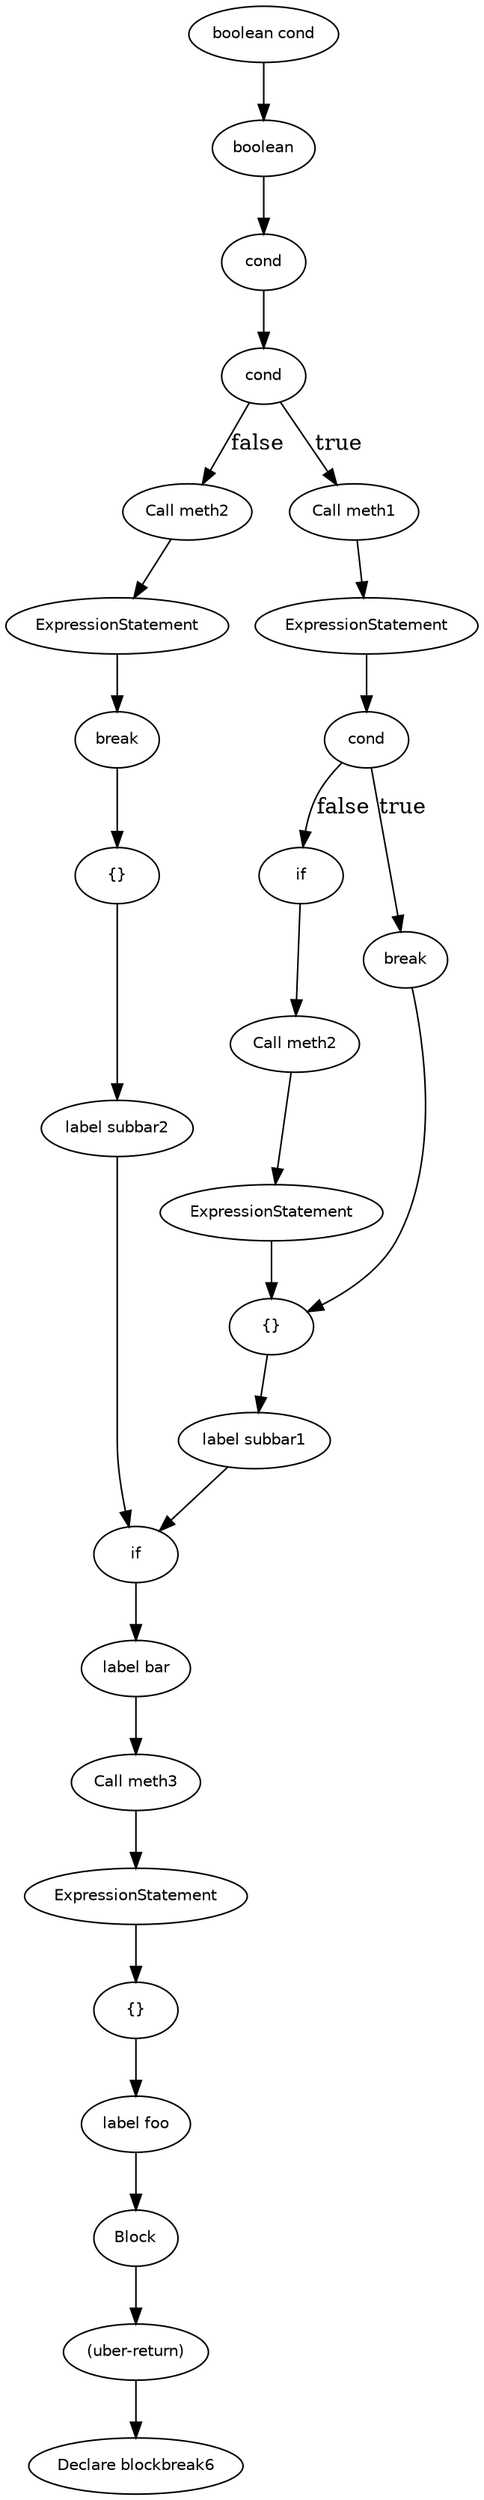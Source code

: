 digraph blockbreak6 {
  37 [
    label = Block,
    fontname = Helvetica,
    fontsize = 10
  ];
  35 [
    label = "Call meth3",
    fontname = Helvetica,
    fontsize = 10
  ];
  34 [
    label = ExpressionStatement,
    fontname = Helvetica,
    fontsize = 10
  ];
  32 [
    label = break,
    fontname = Helvetica,
    fontsize = 10
  ];
  30 [
    label = "Call meth2",
    fontname = Helvetica,
    fontsize = 10
  ];
  19 [
    label = if,
    fontname = Helvetica,
    fontsize = 10
  ];
  17 [
    label = "Call meth1",
    fontname = Helvetica,
    fontsize = 10
  ];
  16 [
    label = ExpressionStatement,
    fontname = Helvetica,
    fontsize = 10
  ];
  15 [
    label = "{}",
    fontname = Helvetica,
    fontsize = 10
  ];
  13 [
    label = "label subbar1",
    fontname = Helvetica,
    fontsize = 10
  ];
  12 [
    label = cond,
    fontname = Helvetica,
    fontsize = 10
  ];
  11 [
    label = if,
    fontname = Helvetica,
    fontsize = 10
  ];
  9 [
    label = "label bar",
    fontname = Helvetica,
    fontsize = 10
  ];
  29 [
    label = ExpressionStatement,
    fontname = Helvetica,
    fontsize = 10
  ];
  8 [
    label = "{}",
    fontname = Helvetica,
    fontsize = 10
  ];
  28 [
    label = "{}",
    fontname = Helvetica,
    fontsize = 10
  ];
  6 [
    label = "label foo",
    fontname = Helvetica,
    fontsize = 10
  ];
  26 [
    label = "label subbar2",
    fontname = Helvetica,
    fontsize = 10
  ];
  5 [
    label = cond,
    fontname = Helvetica,
    fontsize = 10
  ];
  4 [
    label = boolean,
    fontname = Helvetica,
    fontsize = 10
  ];
  24 [
    label = "Call meth2",
    fontname = Helvetica,
    fontsize = 10
  ];
  3 [
    label = "boolean cond",
    fontname = Helvetica,
    fontsize = 10
  ];
  23 [
    label = ExpressionStatement,
    fontname = Helvetica,
    fontsize = 10
  ];
  2 [
    label = "(uber-return)",
    fontname = Helvetica,
    fontsize = 10
  ];
  0 [
    label = "Declare blockbreak6",
    fontname = Helvetica,
    fontsize = 10
  ];
  21 [
    label = break,
    fontname = Helvetica,
    fontsize = 10
  ];
  20 [
    label = cond,
    fontname = Helvetica,
    fontsize = 10
  ];
  19 -> 24 [
    label = ""
  ];
  32 -> 28 [
    label = ""
  ];
  29 -> 32 [
    label = ""
  ];
  30 -> 29 [
    label = ""
  ];
  12 -> 17 [
    label = true
  ];
  2 -> 0 [
    label = ""
  ];
  21 -> 15 [
    label = ""
  ];
  13 -> 11 [
    label = ""
  ];
  26 -> 11 [
    label = ""
  ];
  20 -> 21 [
    label = true
  ];
  15 -> 13 [
    label = ""
  ];
  28 -> 26 [
    label = ""
  ];
  34 -> 8 [
    label = ""
  ];
  35 -> 34 [
    label = ""
  ];
  20 -> 19 [
    label = false
  ];
  9 -> 35 [
    label = ""
  ];
  16 -> 20 [
    label = ""
  ];
  17 -> 16 [
    label = ""
  ];
  11 -> 9 [
    label = ""
  ];
  12 -> 30 [
    label = false
  ];
  5 -> 12 [
    label = ""
  ];
  37 -> 2 [
    label = ""
  ];
  4 -> 5 [
    label = ""
  ];
  6 -> 37 [
    label = ""
  ];
  23 -> 15 [
    label = ""
  ];
  3 -> 4 [
    label = ""
  ];
  8 -> 6 [
    label = ""
  ];
  24 -> 23 [
    label = ""
  ];
}
